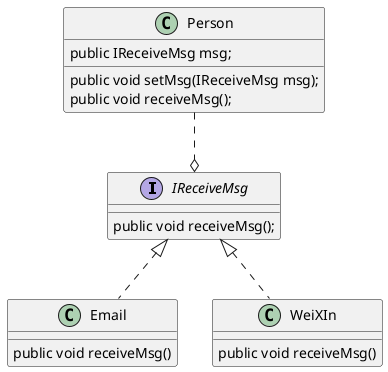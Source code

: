 @startuml
'https://plantuml.com/class-diagram


interface IReceiveMsg{
    public void receiveMsg();
}

class Email implements IReceiveMsg{
    public void receiveMsg()
}

class WeiXIn implements IReceiveMsg{
    public void receiveMsg()
}

class Person{
    public IReceiveMsg msg;
    public void setMsg(IReceiveMsg msg);
    public void receiveMsg();
}

Person ..o IReceiveMsg
@enduml

@startuml
'https://plantuml.com/class-diagram

interface IReceiveMsg{
    public void receiveMsg()
}

class Email implements IReceiveMsg{
    public void receiveMsg()
}

class WeiXIn implements IReceiveMsg{
    public void receiveMsg()
}

class Person{
    public IReceiveMsg msg;
    public void setMsg(IReceiveMsg msg);
    public void receiveMsg(IReceiveMsg msg)
}

Person ..o IReceiveMsg :聚合


@enduml